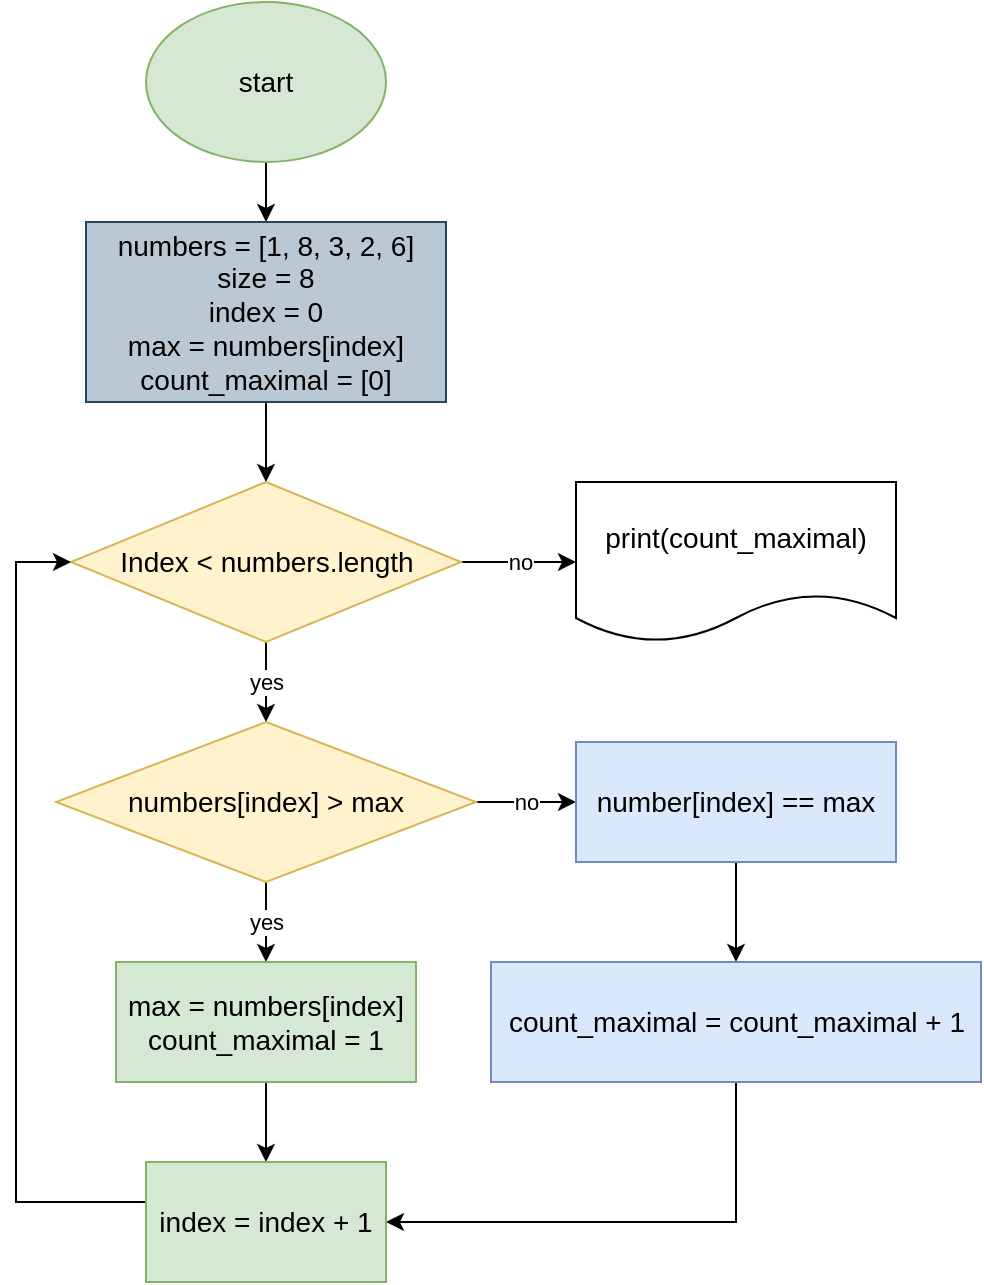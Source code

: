 <mxfile version="21.0.8" type="device"><diagram name="Страница 1" id="qUTWFNCaVeHmbb8FeE4p"><mxGraphModel dx="473" dy="553" grid="1" gridSize="10" guides="1" tooltips="1" connect="1" arrows="1" fold="1" page="1" pageScale="1" pageWidth="827" pageHeight="1169" math="0" shadow="0"><root><mxCell id="0"/><mxCell id="1" parent="0"/><mxCell id="HROdYqw60OdZ3ZB_qoLJ-1" style="edgeStyle=orthogonalEdgeStyle;rounded=0;orthogonalLoop=1;jettySize=auto;html=1;fontSize=14;entryX=0.5;entryY=0;entryDx=0;entryDy=0;exitX=0.5;exitY=1;exitDx=0;exitDy=0;" edge="1" parent="1" source="HROdYqw60OdZ3ZB_qoLJ-2" target="HROdYqw60OdZ3ZB_qoLJ-3"><mxGeometry relative="1" as="geometry"><mxPoint x="325" y="140" as="sourcePoint"/><mxPoint x="325" y="160" as="targetPoint"/></mxGeometry></mxCell><mxCell id="HROdYqw60OdZ3ZB_qoLJ-2" value="start" style="ellipse;whiteSpace=wrap;html=1;fontSize=14;fillColor=#d5e8d4;strokeColor=#82b366;" vertex="1" parent="1"><mxGeometry x="265" y="30" width="120" height="80" as="geometry"/></mxCell><mxCell id="HROdYqw60OdZ3ZB_qoLJ-4" style="edgeStyle=orthogonalEdgeStyle;rounded=0;orthogonalLoop=1;jettySize=auto;html=1;" edge="1" parent="1" source="HROdYqw60OdZ3ZB_qoLJ-3" target="HROdYqw60OdZ3ZB_qoLJ-5"><mxGeometry relative="1" as="geometry"><mxPoint x="325" y="270" as="targetPoint"/></mxGeometry></mxCell><mxCell id="HROdYqw60OdZ3ZB_qoLJ-3" value="numbers = [1, 8, 3, 2, 6]&lt;br style=&quot;font-size: 14px;&quot;&gt;size = 8&lt;br&gt;index = 0&lt;br&gt;max = numbers[index]&lt;br&gt;count_maximal = [0]" style="rounded=0;whiteSpace=wrap;html=1;fontSize=14;fillColor=#bac8d3;strokeColor=#23445d;" vertex="1" parent="1"><mxGeometry x="235" y="140" width="180" height="90" as="geometry"/></mxCell><mxCell id="HROdYqw60OdZ3ZB_qoLJ-11" value="yes" style="edgeStyle=orthogonalEdgeStyle;rounded=0;orthogonalLoop=1;jettySize=auto;html=1;entryX=0.5;entryY=0;entryDx=0;entryDy=0;" edge="1" parent="1" source="HROdYqw60OdZ3ZB_qoLJ-5" target="HROdYqw60OdZ3ZB_qoLJ-9"><mxGeometry relative="1" as="geometry"/></mxCell><mxCell id="HROdYqw60OdZ3ZB_qoLJ-24" value="no" style="edgeStyle=orthogonalEdgeStyle;rounded=0;orthogonalLoop=1;jettySize=auto;html=1;" edge="1" parent="1" source="HROdYqw60OdZ3ZB_qoLJ-5" target="HROdYqw60OdZ3ZB_qoLJ-25"><mxGeometry relative="1" as="geometry"><mxPoint x="490" y="310" as="targetPoint"/></mxGeometry></mxCell><mxCell id="HROdYqw60OdZ3ZB_qoLJ-5" value="Index &amp;lt; numbers.length" style="rhombus;whiteSpace=wrap;html=1;fillColor=#fff2cc;strokeColor=#d6b656;fontSize=14;" vertex="1" parent="1"><mxGeometry x="227.5" y="270" width="195" height="80" as="geometry"/></mxCell><mxCell id="HROdYqw60OdZ3ZB_qoLJ-14" value="yes" style="edgeStyle=orthogonalEdgeStyle;rounded=0;orthogonalLoop=1;jettySize=auto;html=1;" edge="1" parent="1" source="HROdYqw60OdZ3ZB_qoLJ-9" target="HROdYqw60OdZ3ZB_qoLJ-13"><mxGeometry relative="1" as="geometry"/></mxCell><mxCell id="HROdYqw60OdZ3ZB_qoLJ-16" value="no" style="edgeStyle=orthogonalEdgeStyle;rounded=0;orthogonalLoop=1;jettySize=auto;html=1;" edge="1" parent="1" source="HROdYqw60OdZ3ZB_qoLJ-9" target="HROdYqw60OdZ3ZB_qoLJ-17"><mxGeometry relative="1" as="geometry"><mxPoint x="490" y="430" as="targetPoint"/></mxGeometry></mxCell><mxCell id="HROdYqw60OdZ3ZB_qoLJ-9" value="numbers[index] &amp;gt; max" style="rhombus;whiteSpace=wrap;html=1;fontSize=14;fillColor=#fff2cc;strokeColor=#d6b656;" vertex="1" parent="1"><mxGeometry x="220" y="390" width="210" height="80" as="geometry"/></mxCell><mxCell id="HROdYqw60OdZ3ZB_qoLJ-21" value="" style="edgeStyle=orthogonalEdgeStyle;rounded=0;orthogonalLoop=1;jettySize=auto;html=1;" edge="1" parent="1" source="HROdYqw60OdZ3ZB_qoLJ-13" target="HROdYqw60OdZ3ZB_qoLJ-20"><mxGeometry relative="1" as="geometry"/></mxCell><mxCell id="HROdYqw60OdZ3ZB_qoLJ-13" value="max = numbers[index]&lt;br&gt;count_maximal = 1" style="whiteSpace=wrap;html=1;fontSize=14;fillColor=#d5e8d4;strokeColor=#82b366;" vertex="1" parent="1"><mxGeometry x="250" y="510" width="150" height="60" as="geometry"/></mxCell><mxCell id="HROdYqw60OdZ3ZB_qoLJ-18" style="edgeStyle=orthogonalEdgeStyle;rounded=0;orthogonalLoop=1;jettySize=auto;html=1;" edge="1" parent="1" source="HROdYqw60OdZ3ZB_qoLJ-17" target="HROdYqw60OdZ3ZB_qoLJ-19"><mxGeometry relative="1" as="geometry"><mxPoint x="550" y="520" as="targetPoint"/></mxGeometry></mxCell><mxCell id="HROdYqw60OdZ3ZB_qoLJ-17" value="number[index] == max" style="rounded=0;whiteSpace=wrap;html=1;fillColor=#dae8fc;strokeColor=#6c8ebf;fontSize=14;" vertex="1" parent="1"><mxGeometry x="480" y="400" width="160" height="60" as="geometry"/></mxCell><mxCell id="HROdYqw60OdZ3ZB_qoLJ-22" style="edgeStyle=orthogonalEdgeStyle;rounded=0;orthogonalLoop=1;jettySize=auto;html=1;entryX=1;entryY=0.5;entryDx=0;entryDy=0;exitX=0.5;exitY=1;exitDx=0;exitDy=0;" edge="1" parent="1" source="HROdYqw60OdZ3ZB_qoLJ-19" target="HROdYqw60OdZ3ZB_qoLJ-20"><mxGeometry relative="1" as="geometry"/></mxCell><mxCell id="HROdYqw60OdZ3ZB_qoLJ-19" value="count_maximal = count_maximal + 1" style="rounded=0;whiteSpace=wrap;html=1;fontSize=14;fillColor=#dae8fc;strokeColor=#6c8ebf;" vertex="1" parent="1"><mxGeometry x="437.5" y="510" width="245" height="60" as="geometry"/></mxCell><mxCell id="HROdYqw60OdZ3ZB_qoLJ-23" style="edgeStyle=orthogonalEdgeStyle;rounded=0;orthogonalLoop=1;jettySize=auto;html=1;entryX=0;entryY=0.5;entryDx=0;entryDy=0;" edge="1" parent="1" source="HROdYqw60OdZ3ZB_qoLJ-20" target="HROdYqw60OdZ3ZB_qoLJ-5"><mxGeometry relative="1" as="geometry"><Array as="points"><mxPoint x="200" y="630"/><mxPoint x="200" y="310"/></Array></mxGeometry></mxCell><mxCell id="HROdYqw60OdZ3ZB_qoLJ-20" value="index = index + 1" style="whiteSpace=wrap;html=1;fontSize=14;fillColor=#d5e8d4;strokeColor=#82b366;" vertex="1" parent="1"><mxGeometry x="265" y="610" width="120" height="60" as="geometry"/></mxCell><mxCell id="HROdYqw60OdZ3ZB_qoLJ-25" value="print(count_maximal)" style="shape=document;whiteSpace=wrap;html=1;boundedLbl=1;fontSize=14;" vertex="1" parent="1"><mxGeometry x="480" y="270" width="160" height="80" as="geometry"/></mxCell></root></mxGraphModel></diagram></mxfile>